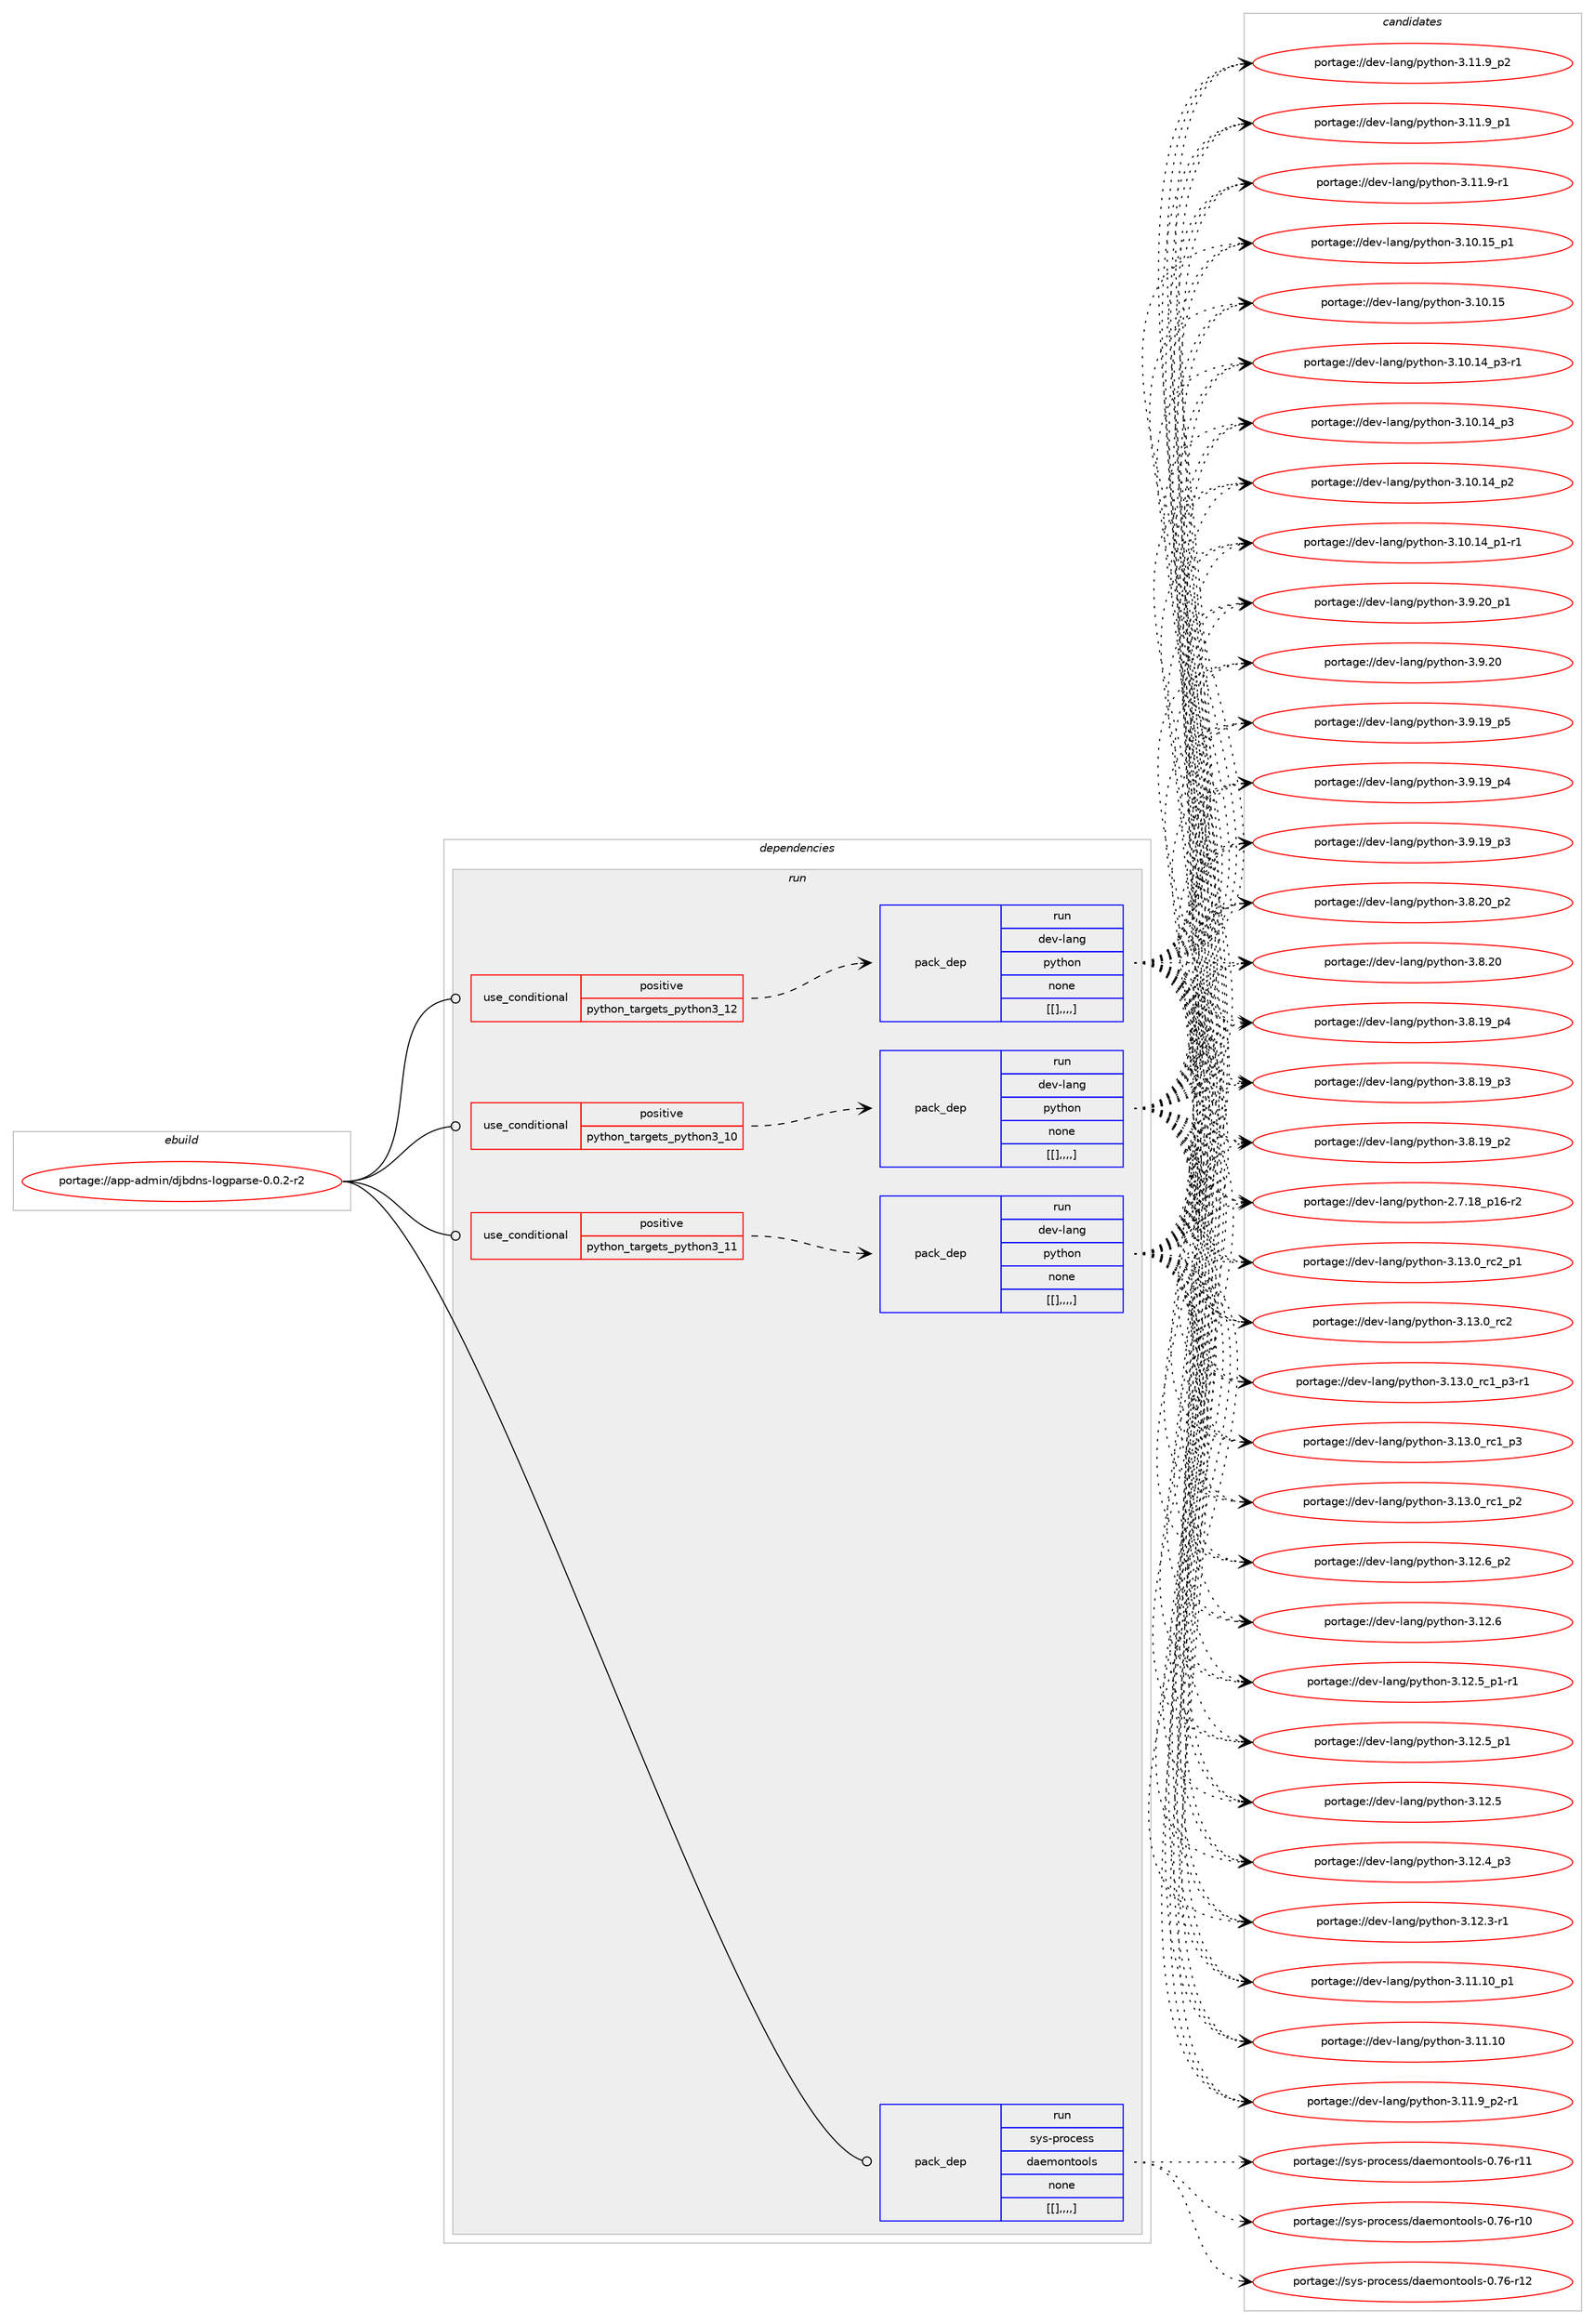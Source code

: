 digraph prolog {

# *************
# Graph options
# *************

newrank=true;
concentrate=true;
compound=true;
graph [rankdir=LR,fontname=Helvetica,fontsize=10,ranksep=1.5];#, ranksep=2.5, nodesep=0.2];
edge  [arrowhead=vee];
node  [fontname=Helvetica,fontsize=10];

# **********
# The ebuild
# **********

subgraph cluster_leftcol {
color=gray;
label=<<i>ebuild</i>>;
id [label="portage://app-admin/djbdns-logparse-0.0.2-r2", color=red, width=4, href="../app-admin/djbdns-logparse-0.0.2-r2.svg"];
}

# ****************
# The dependencies
# ****************

subgraph cluster_midcol {
color=gray;
label=<<i>dependencies</i>>;
subgraph cluster_compile {
fillcolor="#eeeeee";
style=filled;
label=<<i>compile</i>>;
}
subgraph cluster_compileandrun {
fillcolor="#eeeeee";
style=filled;
label=<<i>compile and run</i>>;
}
subgraph cluster_run {
fillcolor="#eeeeee";
style=filled;
label=<<i>run</i>>;
subgraph cond569 {
dependency2504 [label=<<TABLE BORDER="0" CELLBORDER="1" CELLSPACING="0" CELLPADDING="4"><TR><TD ROWSPAN="3" CELLPADDING="10">use_conditional</TD></TR><TR><TD>positive</TD></TR><TR><TD>python_targets_python3_10</TD></TR></TABLE>>, shape=none, color=red];
subgraph pack1930 {
dependency2505 [label=<<TABLE BORDER="0" CELLBORDER="1" CELLSPACING="0" CELLPADDING="4" WIDTH="220"><TR><TD ROWSPAN="6" CELLPADDING="30">pack_dep</TD></TR><TR><TD WIDTH="110">run</TD></TR><TR><TD>dev-lang</TD></TR><TR><TD>python</TD></TR><TR><TD>none</TD></TR><TR><TD>[[],,,,]</TD></TR></TABLE>>, shape=none, color=blue];
}
dependency2504:e -> dependency2505:w [weight=20,style="dashed",arrowhead="vee"];
}
id:e -> dependency2504:w [weight=20,style="solid",arrowhead="odot"];
subgraph cond570 {
dependency2506 [label=<<TABLE BORDER="0" CELLBORDER="1" CELLSPACING="0" CELLPADDING="4"><TR><TD ROWSPAN="3" CELLPADDING="10">use_conditional</TD></TR><TR><TD>positive</TD></TR><TR><TD>python_targets_python3_11</TD></TR></TABLE>>, shape=none, color=red];
subgraph pack1931 {
dependency2507 [label=<<TABLE BORDER="0" CELLBORDER="1" CELLSPACING="0" CELLPADDING="4" WIDTH="220"><TR><TD ROWSPAN="6" CELLPADDING="30">pack_dep</TD></TR><TR><TD WIDTH="110">run</TD></TR><TR><TD>dev-lang</TD></TR><TR><TD>python</TD></TR><TR><TD>none</TD></TR><TR><TD>[[],,,,]</TD></TR></TABLE>>, shape=none, color=blue];
}
dependency2506:e -> dependency2507:w [weight=20,style="dashed",arrowhead="vee"];
}
id:e -> dependency2506:w [weight=20,style="solid",arrowhead="odot"];
subgraph cond571 {
dependency2508 [label=<<TABLE BORDER="0" CELLBORDER="1" CELLSPACING="0" CELLPADDING="4"><TR><TD ROWSPAN="3" CELLPADDING="10">use_conditional</TD></TR><TR><TD>positive</TD></TR><TR><TD>python_targets_python3_12</TD></TR></TABLE>>, shape=none, color=red];
subgraph pack1932 {
dependency2509 [label=<<TABLE BORDER="0" CELLBORDER="1" CELLSPACING="0" CELLPADDING="4" WIDTH="220"><TR><TD ROWSPAN="6" CELLPADDING="30">pack_dep</TD></TR><TR><TD WIDTH="110">run</TD></TR><TR><TD>dev-lang</TD></TR><TR><TD>python</TD></TR><TR><TD>none</TD></TR><TR><TD>[[],,,,]</TD></TR></TABLE>>, shape=none, color=blue];
}
dependency2508:e -> dependency2509:w [weight=20,style="dashed",arrowhead="vee"];
}
id:e -> dependency2508:w [weight=20,style="solid",arrowhead="odot"];
subgraph pack1933 {
dependency2510 [label=<<TABLE BORDER="0" CELLBORDER="1" CELLSPACING="0" CELLPADDING="4" WIDTH="220"><TR><TD ROWSPAN="6" CELLPADDING="30">pack_dep</TD></TR><TR><TD WIDTH="110">run</TD></TR><TR><TD>sys-process</TD></TR><TR><TD>daemontools</TD></TR><TR><TD>none</TD></TR><TR><TD>[[],,,,]</TD></TR></TABLE>>, shape=none, color=blue];
}
id:e -> dependency2510:w [weight=20,style="solid",arrowhead="odot"];
}
}

# **************
# The candidates
# **************

subgraph cluster_choices {
rank=same;
color=gray;
label=<<i>candidates</i>>;

subgraph choice1930 {
color=black;
nodesep=1;
choice100101118451089711010347112121116104111110455146495146489511499509511249 [label="portage://dev-lang/python-3.13.0_rc2_p1", color=red, width=4,href="../dev-lang/python-3.13.0_rc2_p1.svg"];
choice10010111845108971101034711212111610411111045514649514648951149950 [label="portage://dev-lang/python-3.13.0_rc2", color=red, width=4,href="../dev-lang/python-3.13.0_rc2.svg"];
choice1001011184510897110103471121211161041111104551464951464895114994995112514511449 [label="portage://dev-lang/python-3.13.0_rc1_p3-r1", color=red, width=4,href="../dev-lang/python-3.13.0_rc1_p3-r1.svg"];
choice100101118451089711010347112121116104111110455146495146489511499499511251 [label="portage://dev-lang/python-3.13.0_rc1_p3", color=red, width=4,href="../dev-lang/python-3.13.0_rc1_p3.svg"];
choice100101118451089711010347112121116104111110455146495146489511499499511250 [label="portage://dev-lang/python-3.13.0_rc1_p2", color=red, width=4,href="../dev-lang/python-3.13.0_rc1_p2.svg"];
choice100101118451089711010347112121116104111110455146495046549511250 [label="portage://dev-lang/python-3.12.6_p2", color=red, width=4,href="../dev-lang/python-3.12.6_p2.svg"];
choice10010111845108971101034711212111610411111045514649504654 [label="portage://dev-lang/python-3.12.6", color=red, width=4,href="../dev-lang/python-3.12.6.svg"];
choice1001011184510897110103471121211161041111104551464950465395112494511449 [label="portage://dev-lang/python-3.12.5_p1-r1", color=red, width=4,href="../dev-lang/python-3.12.5_p1-r1.svg"];
choice100101118451089711010347112121116104111110455146495046539511249 [label="portage://dev-lang/python-3.12.5_p1", color=red, width=4,href="../dev-lang/python-3.12.5_p1.svg"];
choice10010111845108971101034711212111610411111045514649504653 [label="portage://dev-lang/python-3.12.5", color=red, width=4,href="../dev-lang/python-3.12.5.svg"];
choice100101118451089711010347112121116104111110455146495046529511251 [label="portage://dev-lang/python-3.12.4_p3", color=red, width=4,href="../dev-lang/python-3.12.4_p3.svg"];
choice100101118451089711010347112121116104111110455146495046514511449 [label="portage://dev-lang/python-3.12.3-r1", color=red, width=4,href="../dev-lang/python-3.12.3-r1.svg"];
choice10010111845108971101034711212111610411111045514649494649489511249 [label="portage://dev-lang/python-3.11.10_p1", color=red, width=4,href="../dev-lang/python-3.11.10_p1.svg"];
choice1001011184510897110103471121211161041111104551464949464948 [label="portage://dev-lang/python-3.11.10", color=red, width=4,href="../dev-lang/python-3.11.10.svg"];
choice1001011184510897110103471121211161041111104551464949465795112504511449 [label="portage://dev-lang/python-3.11.9_p2-r1", color=red, width=4,href="../dev-lang/python-3.11.9_p2-r1.svg"];
choice100101118451089711010347112121116104111110455146494946579511250 [label="portage://dev-lang/python-3.11.9_p2", color=red, width=4,href="../dev-lang/python-3.11.9_p2.svg"];
choice100101118451089711010347112121116104111110455146494946579511249 [label="portage://dev-lang/python-3.11.9_p1", color=red, width=4,href="../dev-lang/python-3.11.9_p1.svg"];
choice100101118451089711010347112121116104111110455146494946574511449 [label="portage://dev-lang/python-3.11.9-r1", color=red, width=4,href="../dev-lang/python-3.11.9-r1.svg"];
choice10010111845108971101034711212111610411111045514649484649539511249 [label="portage://dev-lang/python-3.10.15_p1", color=red, width=4,href="../dev-lang/python-3.10.15_p1.svg"];
choice1001011184510897110103471121211161041111104551464948464953 [label="portage://dev-lang/python-3.10.15", color=red, width=4,href="../dev-lang/python-3.10.15.svg"];
choice100101118451089711010347112121116104111110455146494846495295112514511449 [label="portage://dev-lang/python-3.10.14_p3-r1", color=red, width=4,href="../dev-lang/python-3.10.14_p3-r1.svg"];
choice10010111845108971101034711212111610411111045514649484649529511251 [label="portage://dev-lang/python-3.10.14_p3", color=red, width=4,href="../dev-lang/python-3.10.14_p3.svg"];
choice10010111845108971101034711212111610411111045514649484649529511250 [label="portage://dev-lang/python-3.10.14_p2", color=red, width=4,href="../dev-lang/python-3.10.14_p2.svg"];
choice100101118451089711010347112121116104111110455146494846495295112494511449 [label="portage://dev-lang/python-3.10.14_p1-r1", color=red, width=4,href="../dev-lang/python-3.10.14_p1-r1.svg"];
choice100101118451089711010347112121116104111110455146574650489511249 [label="portage://dev-lang/python-3.9.20_p1", color=red, width=4,href="../dev-lang/python-3.9.20_p1.svg"];
choice10010111845108971101034711212111610411111045514657465048 [label="portage://dev-lang/python-3.9.20", color=red, width=4,href="../dev-lang/python-3.9.20.svg"];
choice100101118451089711010347112121116104111110455146574649579511253 [label="portage://dev-lang/python-3.9.19_p5", color=red, width=4,href="../dev-lang/python-3.9.19_p5.svg"];
choice100101118451089711010347112121116104111110455146574649579511252 [label="portage://dev-lang/python-3.9.19_p4", color=red, width=4,href="../dev-lang/python-3.9.19_p4.svg"];
choice100101118451089711010347112121116104111110455146574649579511251 [label="portage://dev-lang/python-3.9.19_p3", color=red, width=4,href="../dev-lang/python-3.9.19_p3.svg"];
choice100101118451089711010347112121116104111110455146564650489511250 [label="portage://dev-lang/python-3.8.20_p2", color=red, width=4,href="../dev-lang/python-3.8.20_p2.svg"];
choice10010111845108971101034711212111610411111045514656465048 [label="portage://dev-lang/python-3.8.20", color=red, width=4,href="../dev-lang/python-3.8.20.svg"];
choice100101118451089711010347112121116104111110455146564649579511252 [label="portage://dev-lang/python-3.8.19_p4", color=red, width=4,href="../dev-lang/python-3.8.19_p4.svg"];
choice100101118451089711010347112121116104111110455146564649579511251 [label="portage://dev-lang/python-3.8.19_p3", color=red, width=4,href="../dev-lang/python-3.8.19_p3.svg"];
choice100101118451089711010347112121116104111110455146564649579511250 [label="portage://dev-lang/python-3.8.19_p2", color=red, width=4,href="../dev-lang/python-3.8.19_p2.svg"];
choice100101118451089711010347112121116104111110455046554649569511249544511450 [label="portage://dev-lang/python-2.7.18_p16-r2", color=red, width=4,href="../dev-lang/python-2.7.18_p16-r2.svg"];
dependency2505:e -> choice100101118451089711010347112121116104111110455146495146489511499509511249:w [style=dotted,weight="100"];
dependency2505:e -> choice10010111845108971101034711212111610411111045514649514648951149950:w [style=dotted,weight="100"];
dependency2505:e -> choice1001011184510897110103471121211161041111104551464951464895114994995112514511449:w [style=dotted,weight="100"];
dependency2505:e -> choice100101118451089711010347112121116104111110455146495146489511499499511251:w [style=dotted,weight="100"];
dependency2505:e -> choice100101118451089711010347112121116104111110455146495146489511499499511250:w [style=dotted,weight="100"];
dependency2505:e -> choice100101118451089711010347112121116104111110455146495046549511250:w [style=dotted,weight="100"];
dependency2505:e -> choice10010111845108971101034711212111610411111045514649504654:w [style=dotted,weight="100"];
dependency2505:e -> choice1001011184510897110103471121211161041111104551464950465395112494511449:w [style=dotted,weight="100"];
dependency2505:e -> choice100101118451089711010347112121116104111110455146495046539511249:w [style=dotted,weight="100"];
dependency2505:e -> choice10010111845108971101034711212111610411111045514649504653:w [style=dotted,weight="100"];
dependency2505:e -> choice100101118451089711010347112121116104111110455146495046529511251:w [style=dotted,weight="100"];
dependency2505:e -> choice100101118451089711010347112121116104111110455146495046514511449:w [style=dotted,weight="100"];
dependency2505:e -> choice10010111845108971101034711212111610411111045514649494649489511249:w [style=dotted,weight="100"];
dependency2505:e -> choice1001011184510897110103471121211161041111104551464949464948:w [style=dotted,weight="100"];
dependency2505:e -> choice1001011184510897110103471121211161041111104551464949465795112504511449:w [style=dotted,weight="100"];
dependency2505:e -> choice100101118451089711010347112121116104111110455146494946579511250:w [style=dotted,weight="100"];
dependency2505:e -> choice100101118451089711010347112121116104111110455146494946579511249:w [style=dotted,weight="100"];
dependency2505:e -> choice100101118451089711010347112121116104111110455146494946574511449:w [style=dotted,weight="100"];
dependency2505:e -> choice10010111845108971101034711212111610411111045514649484649539511249:w [style=dotted,weight="100"];
dependency2505:e -> choice1001011184510897110103471121211161041111104551464948464953:w [style=dotted,weight="100"];
dependency2505:e -> choice100101118451089711010347112121116104111110455146494846495295112514511449:w [style=dotted,weight="100"];
dependency2505:e -> choice10010111845108971101034711212111610411111045514649484649529511251:w [style=dotted,weight="100"];
dependency2505:e -> choice10010111845108971101034711212111610411111045514649484649529511250:w [style=dotted,weight="100"];
dependency2505:e -> choice100101118451089711010347112121116104111110455146494846495295112494511449:w [style=dotted,weight="100"];
dependency2505:e -> choice100101118451089711010347112121116104111110455146574650489511249:w [style=dotted,weight="100"];
dependency2505:e -> choice10010111845108971101034711212111610411111045514657465048:w [style=dotted,weight="100"];
dependency2505:e -> choice100101118451089711010347112121116104111110455146574649579511253:w [style=dotted,weight="100"];
dependency2505:e -> choice100101118451089711010347112121116104111110455146574649579511252:w [style=dotted,weight="100"];
dependency2505:e -> choice100101118451089711010347112121116104111110455146574649579511251:w [style=dotted,weight="100"];
dependency2505:e -> choice100101118451089711010347112121116104111110455146564650489511250:w [style=dotted,weight="100"];
dependency2505:e -> choice10010111845108971101034711212111610411111045514656465048:w [style=dotted,weight="100"];
dependency2505:e -> choice100101118451089711010347112121116104111110455146564649579511252:w [style=dotted,weight="100"];
dependency2505:e -> choice100101118451089711010347112121116104111110455146564649579511251:w [style=dotted,weight="100"];
dependency2505:e -> choice100101118451089711010347112121116104111110455146564649579511250:w [style=dotted,weight="100"];
dependency2505:e -> choice100101118451089711010347112121116104111110455046554649569511249544511450:w [style=dotted,weight="100"];
}
subgraph choice1931 {
color=black;
nodesep=1;
choice100101118451089711010347112121116104111110455146495146489511499509511249 [label="portage://dev-lang/python-3.13.0_rc2_p1", color=red, width=4,href="../dev-lang/python-3.13.0_rc2_p1.svg"];
choice10010111845108971101034711212111610411111045514649514648951149950 [label="portage://dev-lang/python-3.13.0_rc2", color=red, width=4,href="../dev-lang/python-3.13.0_rc2.svg"];
choice1001011184510897110103471121211161041111104551464951464895114994995112514511449 [label="portage://dev-lang/python-3.13.0_rc1_p3-r1", color=red, width=4,href="../dev-lang/python-3.13.0_rc1_p3-r1.svg"];
choice100101118451089711010347112121116104111110455146495146489511499499511251 [label="portage://dev-lang/python-3.13.0_rc1_p3", color=red, width=4,href="../dev-lang/python-3.13.0_rc1_p3.svg"];
choice100101118451089711010347112121116104111110455146495146489511499499511250 [label="portage://dev-lang/python-3.13.0_rc1_p2", color=red, width=4,href="../dev-lang/python-3.13.0_rc1_p2.svg"];
choice100101118451089711010347112121116104111110455146495046549511250 [label="portage://dev-lang/python-3.12.6_p2", color=red, width=4,href="../dev-lang/python-3.12.6_p2.svg"];
choice10010111845108971101034711212111610411111045514649504654 [label="portage://dev-lang/python-3.12.6", color=red, width=4,href="../dev-lang/python-3.12.6.svg"];
choice1001011184510897110103471121211161041111104551464950465395112494511449 [label="portage://dev-lang/python-3.12.5_p1-r1", color=red, width=4,href="../dev-lang/python-3.12.5_p1-r1.svg"];
choice100101118451089711010347112121116104111110455146495046539511249 [label="portage://dev-lang/python-3.12.5_p1", color=red, width=4,href="../dev-lang/python-3.12.5_p1.svg"];
choice10010111845108971101034711212111610411111045514649504653 [label="portage://dev-lang/python-3.12.5", color=red, width=4,href="../dev-lang/python-3.12.5.svg"];
choice100101118451089711010347112121116104111110455146495046529511251 [label="portage://dev-lang/python-3.12.4_p3", color=red, width=4,href="../dev-lang/python-3.12.4_p3.svg"];
choice100101118451089711010347112121116104111110455146495046514511449 [label="portage://dev-lang/python-3.12.3-r1", color=red, width=4,href="../dev-lang/python-3.12.3-r1.svg"];
choice10010111845108971101034711212111610411111045514649494649489511249 [label="portage://dev-lang/python-3.11.10_p1", color=red, width=4,href="../dev-lang/python-3.11.10_p1.svg"];
choice1001011184510897110103471121211161041111104551464949464948 [label="portage://dev-lang/python-3.11.10", color=red, width=4,href="../dev-lang/python-3.11.10.svg"];
choice1001011184510897110103471121211161041111104551464949465795112504511449 [label="portage://dev-lang/python-3.11.9_p2-r1", color=red, width=4,href="../dev-lang/python-3.11.9_p2-r1.svg"];
choice100101118451089711010347112121116104111110455146494946579511250 [label="portage://dev-lang/python-3.11.9_p2", color=red, width=4,href="../dev-lang/python-3.11.9_p2.svg"];
choice100101118451089711010347112121116104111110455146494946579511249 [label="portage://dev-lang/python-3.11.9_p1", color=red, width=4,href="../dev-lang/python-3.11.9_p1.svg"];
choice100101118451089711010347112121116104111110455146494946574511449 [label="portage://dev-lang/python-3.11.9-r1", color=red, width=4,href="../dev-lang/python-3.11.9-r1.svg"];
choice10010111845108971101034711212111610411111045514649484649539511249 [label="portage://dev-lang/python-3.10.15_p1", color=red, width=4,href="../dev-lang/python-3.10.15_p1.svg"];
choice1001011184510897110103471121211161041111104551464948464953 [label="portage://dev-lang/python-3.10.15", color=red, width=4,href="../dev-lang/python-3.10.15.svg"];
choice100101118451089711010347112121116104111110455146494846495295112514511449 [label="portage://dev-lang/python-3.10.14_p3-r1", color=red, width=4,href="../dev-lang/python-3.10.14_p3-r1.svg"];
choice10010111845108971101034711212111610411111045514649484649529511251 [label="portage://dev-lang/python-3.10.14_p3", color=red, width=4,href="../dev-lang/python-3.10.14_p3.svg"];
choice10010111845108971101034711212111610411111045514649484649529511250 [label="portage://dev-lang/python-3.10.14_p2", color=red, width=4,href="../dev-lang/python-3.10.14_p2.svg"];
choice100101118451089711010347112121116104111110455146494846495295112494511449 [label="portage://dev-lang/python-3.10.14_p1-r1", color=red, width=4,href="../dev-lang/python-3.10.14_p1-r1.svg"];
choice100101118451089711010347112121116104111110455146574650489511249 [label="portage://dev-lang/python-3.9.20_p1", color=red, width=4,href="../dev-lang/python-3.9.20_p1.svg"];
choice10010111845108971101034711212111610411111045514657465048 [label="portage://dev-lang/python-3.9.20", color=red, width=4,href="../dev-lang/python-3.9.20.svg"];
choice100101118451089711010347112121116104111110455146574649579511253 [label="portage://dev-lang/python-3.9.19_p5", color=red, width=4,href="../dev-lang/python-3.9.19_p5.svg"];
choice100101118451089711010347112121116104111110455146574649579511252 [label="portage://dev-lang/python-3.9.19_p4", color=red, width=4,href="../dev-lang/python-3.9.19_p4.svg"];
choice100101118451089711010347112121116104111110455146574649579511251 [label="portage://dev-lang/python-3.9.19_p3", color=red, width=4,href="../dev-lang/python-3.9.19_p3.svg"];
choice100101118451089711010347112121116104111110455146564650489511250 [label="portage://dev-lang/python-3.8.20_p2", color=red, width=4,href="../dev-lang/python-3.8.20_p2.svg"];
choice10010111845108971101034711212111610411111045514656465048 [label="portage://dev-lang/python-3.8.20", color=red, width=4,href="../dev-lang/python-3.8.20.svg"];
choice100101118451089711010347112121116104111110455146564649579511252 [label="portage://dev-lang/python-3.8.19_p4", color=red, width=4,href="../dev-lang/python-3.8.19_p4.svg"];
choice100101118451089711010347112121116104111110455146564649579511251 [label="portage://dev-lang/python-3.8.19_p3", color=red, width=4,href="../dev-lang/python-3.8.19_p3.svg"];
choice100101118451089711010347112121116104111110455146564649579511250 [label="portage://dev-lang/python-3.8.19_p2", color=red, width=4,href="../dev-lang/python-3.8.19_p2.svg"];
choice100101118451089711010347112121116104111110455046554649569511249544511450 [label="portage://dev-lang/python-2.7.18_p16-r2", color=red, width=4,href="../dev-lang/python-2.7.18_p16-r2.svg"];
dependency2507:e -> choice100101118451089711010347112121116104111110455146495146489511499509511249:w [style=dotted,weight="100"];
dependency2507:e -> choice10010111845108971101034711212111610411111045514649514648951149950:w [style=dotted,weight="100"];
dependency2507:e -> choice1001011184510897110103471121211161041111104551464951464895114994995112514511449:w [style=dotted,weight="100"];
dependency2507:e -> choice100101118451089711010347112121116104111110455146495146489511499499511251:w [style=dotted,weight="100"];
dependency2507:e -> choice100101118451089711010347112121116104111110455146495146489511499499511250:w [style=dotted,weight="100"];
dependency2507:e -> choice100101118451089711010347112121116104111110455146495046549511250:w [style=dotted,weight="100"];
dependency2507:e -> choice10010111845108971101034711212111610411111045514649504654:w [style=dotted,weight="100"];
dependency2507:e -> choice1001011184510897110103471121211161041111104551464950465395112494511449:w [style=dotted,weight="100"];
dependency2507:e -> choice100101118451089711010347112121116104111110455146495046539511249:w [style=dotted,weight="100"];
dependency2507:e -> choice10010111845108971101034711212111610411111045514649504653:w [style=dotted,weight="100"];
dependency2507:e -> choice100101118451089711010347112121116104111110455146495046529511251:w [style=dotted,weight="100"];
dependency2507:e -> choice100101118451089711010347112121116104111110455146495046514511449:w [style=dotted,weight="100"];
dependency2507:e -> choice10010111845108971101034711212111610411111045514649494649489511249:w [style=dotted,weight="100"];
dependency2507:e -> choice1001011184510897110103471121211161041111104551464949464948:w [style=dotted,weight="100"];
dependency2507:e -> choice1001011184510897110103471121211161041111104551464949465795112504511449:w [style=dotted,weight="100"];
dependency2507:e -> choice100101118451089711010347112121116104111110455146494946579511250:w [style=dotted,weight="100"];
dependency2507:e -> choice100101118451089711010347112121116104111110455146494946579511249:w [style=dotted,weight="100"];
dependency2507:e -> choice100101118451089711010347112121116104111110455146494946574511449:w [style=dotted,weight="100"];
dependency2507:e -> choice10010111845108971101034711212111610411111045514649484649539511249:w [style=dotted,weight="100"];
dependency2507:e -> choice1001011184510897110103471121211161041111104551464948464953:w [style=dotted,weight="100"];
dependency2507:e -> choice100101118451089711010347112121116104111110455146494846495295112514511449:w [style=dotted,weight="100"];
dependency2507:e -> choice10010111845108971101034711212111610411111045514649484649529511251:w [style=dotted,weight="100"];
dependency2507:e -> choice10010111845108971101034711212111610411111045514649484649529511250:w [style=dotted,weight="100"];
dependency2507:e -> choice100101118451089711010347112121116104111110455146494846495295112494511449:w [style=dotted,weight="100"];
dependency2507:e -> choice100101118451089711010347112121116104111110455146574650489511249:w [style=dotted,weight="100"];
dependency2507:e -> choice10010111845108971101034711212111610411111045514657465048:w [style=dotted,weight="100"];
dependency2507:e -> choice100101118451089711010347112121116104111110455146574649579511253:w [style=dotted,weight="100"];
dependency2507:e -> choice100101118451089711010347112121116104111110455146574649579511252:w [style=dotted,weight="100"];
dependency2507:e -> choice100101118451089711010347112121116104111110455146574649579511251:w [style=dotted,weight="100"];
dependency2507:e -> choice100101118451089711010347112121116104111110455146564650489511250:w [style=dotted,weight="100"];
dependency2507:e -> choice10010111845108971101034711212111610411111045514656465048:w [style=dotted,weight="100"];
dependency2507:e -> choice100101118451089711010347112121116104111110455146564649579511252:w [style=dotted,weight="100"];
dependency2507:e -> choice100101118451089711010347112121116104111110455146564649579511251:w [style=dotted,weight="100"];
dependency2507:e -> choice100101118451089711010347112121116104111110455146564649579511250:w [style=dotted,weight="100"];
dependency2507:e -> choice100101118451089711010347112121116104111110455046554649569511249544511450:w [style=dotted,weight="100"];
}
subgraph choice1932 {
color=black;
nodesep=1;
choice100101118451089711010347112121116104111110455146495146489511499509511249 [label="portage://dev-lang/python-3.13.0_rc2_p1", color=red, width=4,href="../dev-lang/python-3.13.0_rc2_p1.svg"];
choice10010111845108971101034711212111610411111045514649514648951149950 [label="portage://dev-lang/python-3.13.0_rc2", color=red, width=4,href="../dev-lang/python-3.13.0_rc2.svg"];
choice1001011184510897110103471121211161041111104551464951464895114994995112514511449 [label="portage://dev-lang/python-3.13.0_rc1_p3-r1", color=red, width=4,href="../dev-lang/python-3.13.0_rc1_p3-r1.svg"];
choice100101118451089711010347112121116104111110455146495146489511499499511251 [label="portage://dev-lang/python-3.13.0_rc1_p3", color=red, width=4,href="../dev-lang/python-3.13.0_rc1_p3.svg"];
choice100101118451089711010347112121116104111110455146495146489511499499511250 [label="portage://dev-lang/python-3.13.0_rc1_p2", color=red, width=4,href="../dev-lang/python-3.13.0_rc1_p2.svg"];
choice100101118451089711010347112121116104111110455146495046549511250 [label="portage://dev-lang/python-3.12.6_p2", color=red, width=4,href="../dev-lang/python-3.12.6_p2.svg"];
choice10010111845108971101034711212111610411111045514649504654 [label="portage://dev-lang/python-3.12.6", color=red, width=4,href="../dev-lang/python-3.12.6.svg"];
choice1001011184510897110103471121211161041111104551464950465395112494511449 [label="portage://dev-lang/python-3.12.5_p1-r1", color=red, width=4,href="../dev-lang/python-3.12.5_p1-r1.svg"];
choice100101118451089711010347112121116104111110455146495046539511249 [label="portage://dev-lang/python-3.12.5_p1", color=red, width=4,href="../dev-lang/python-3.12.5_p1.svg"];
choice10010111845108971101034711212111610411111045514649504653 [label="portage://dev-lang/python-3.12.5", color=red, width=4,href="../dev-lang/python-3.12.5.svg"];
choice100101118451089711010347112121116104111110455146495046529511251 [label="portage://dev-lang/python-3.12.4_p3", color=red, width=4,href="../dev-lang/python-3.12.4_p3.svg"];
choice100101118451089711010347112121116104111110455146495046514511449 [label="portage://dev-lang/python-3.12.3-r1", color=red, width=4,href="../dev-lang/python-3.12.3-r1.svg"];
choice10010111845108971101034711212111610411111045514649494649489511249 [label="portage://dev-lang/python-3.11.10_p1", color=red, width=4,href="../dev-lang/python-3.11.10_p1.svg"];
choice1001011184510897110103471121211161041111104551464949464948 [label="portage://dev-lang/python-3.11.10", color=red, width=4,href="../dev-lang/python-3.11.10.svg"];
choice1001011184510897110103471121211161041111104551464949465795112504511449 [label="portage://dev-lang/python-3.11.9_p2-r1", color=red, width=4,href="../dev-lang/python-3.11.9_p2-r1.svg"];
choice100101118451089711010347112121116104111110455146494946579511250 [label="portage://dev-lang/python-3.11.9_p2", color=red, width=4,href="../dev-lang/python-3.11.9_p2.svg"];
choice100101118451089711010347112121116104111110455146494946579511249 [label="portage://dev-lang/python-3.11.9_p1", color=red, width=4,href="../dev-lang/python-3.11.9_p1.svg"];
choice100101118451089711010347112121116104111110455146494946574511449 [label="portage://dev-lang/python-3.11.9-r1", color=red, width=4,href="../dev-lang/python-3.11.9-r1.svg"];
choice10010111845108971101034711212111610411111045514649484649539511249 [label="portage://dev-lang/python-3.10.15_p1", color=red, width=4,href="../dev-lang/python-3.10.15_p1.svg"];
choice1001011184510897110103471121211161041111104551464948464953 [label="portage://dev-lang/python-3.10.15", color=red, width=4,href="../dev-lang/python-3.10.15.svg"];
choice100101118451089711010347112121116104111110455146494846495295112514511449 [label="portage://dev-lang/python-3.10.14_p3-r1", color=red, width=4,href="../dev-lang/python-3.10.14_p3-r1.svg"];
choice10010111845108971101034711212111610411111045514649484649529511251 [label="portage://dev-lang/python-3.10.14_p3", color=red, width=4,href="../dev-lang/python-3.10.14_p3.svg"];
choice10010111845108971101034711212111610411111045514649484649529511250 [label="portage://dev-lang/python-3.10.14_p2", color=red, width=4,href="../dev-lang/python-3.10.14_p2.svg"];
choice100101118451089711010347112121116104111110455146494846495295112494511449 [label="portage://dev-lang/python-3.10.14_p1-r1", color=red, width=4,href="../dev-lang/python-3.10.14_p1-r1.svg"];
choice100101118451089711010347112121116104111110455146574650489511249 [label="portage://dev-lang/python-3.9.20_p1", color=red, width=4,href="../dev-lang/python-3.9.20_p1.svg"];
choice10010111845108971101034711212111610411111045514657465048 [label="portage://dev-lang/python-3.9.20", color=red, width=4,href="../dev-lang/python-3.9.20.svg"];
choice100101118451089711010347112121116104111110455146574649579511253 [label="portage://dev-lang/python-3.9.19_p5", color=red, width=4,href="../dev-lang/python-3.9.19_p5.svg"];
choice100101118451089711010347112121116104111110455146574649579511252 [label="portage://dev-lang/python-3.9.19_p4", color=red, width=4,href="../dev-lang/python-3.9.19_p4.svg"];
choice100101118451089711010347112121116104111110455146574649579511251 [label="portage://dev-lang/python-3.9.19_p3", color=red, width=4,href="../dev-lang/python-3.9.19_p3.svg"];
choice100101118451089711010347112121116104111110455146564650489511250 [label="portage://dev-lang/python-3.8.20_p2", color=red, width=4,href="../dev-lang/python-3.8.20_p2.svg"];
choice10010111845108971101034711212111610411111045514656465048 [label="portage://dev-lang/python-3.8.20", color=red, width=4,href="../dev-lang/python-3.8.20.svg"];
choice100101118451089711010347112121116104111110455146564649579511252 [label="portage://dev-lang/python-3.8.19_p4", color=red, width=4,href="../dev-lang/python-3.8.19_p4.svg"];
choice100101118451089711010347112121116104111110455146564649579511251 [label="portage://dev-lang/python-3.8.19_p3", color=red, width=4,href="../dev-lang/python-3.8.19_p3.svg"];
choice100101118451089711010347112121116104111110455146564649579511250 [label="portage://dev-lang/python-3.8.19_p2", color=red, width=4,href="../dev-lang/python-3.8.19_p2.svg"];
choice100101118451089711010347112121116104111110455046554649569511249544511450 [label="portage://dev-lang/python-2.7.18_p16-r2", color=red, width=4,href="../dev-lang/python-2.7.18_p16-r2.svg"];
dependency2509:e -> choice100101118451089711010347112121116104111110455146495146489511499509511249:w [style=dotted,weight="100"];
dependency2509:e -> choice10010111845108971101034711212111610411111045514649514648951149950:w [style=dotted,weight="100"];
dependency2509:e -> choice1001011184510897110103471121211161041111104551464951464895114994995112514511449:w [style=dotted,weight="100"];
dependency2509:e -> choice100101118451089711010347112121116104111110455146495146489511499499511251:w [style=dotted,weight="100"];
dependency2509:e -> choice100101118451089711010347112121116104111110455146495146489511499499511250:w [style=dotted,weight="100"];
dependency2509:e -> choice100101118451089711010347112121116104111110455146495046549511250:w [style=dotted,weight="100"];
dependency2509:e -> choice10010111845108971101034711212111610411111045514649504654:w [style=dotted,weight="100"];
dependency2509:e -> choice1001011184510897110103471121211161041111104551464950465395112494511449:w [style=dotted,weight="100"];
dependency2509:e -> choice100101118451089711010347112121116104111110455146495046539511249:w [style=dotted,weight="100"];
dependency2509:e -> choice10010111845108971101034711212111610411111045514649504653:w [style=dotted,weight="100"];
dependency2509:e -> choice100101118451089711010347112121116104111110455146495046529511251:w [style=dotted,weight="100"];
dependency2509:e -> choice100101118451089711010347112121116104111110455146495046514511449:w [style=dotted,weight="100"];
dependency2509:e -> choice10010111845108971101034711212111610411111045514649494649489511249:w [style=dotted,weight="100"];
dependency2509:e -> choice1001011184510897110103471121211161041111104551464949464948:w [style=dotted,weight="100"];
dependency2509:e -> choice1001011184510897110103471121211161041111104551464949465795112504511449:w [style=dotted,weight="100"];
dependency2509:e -> choice100101118451089711010347112121116104111110455146494946579511250:w [style=dotted,weight="100"];
dependency2509:e -> choice100101118451089711010347112121116104111110455146494946579511249:w [style=dotted,weight="100"];
dependency2509:e -> choice100101118451089711010347112121116104111110455146494946574511449:w [style=dotted,weight="100"];
dependency2509:e -> choice10010111845108971101034711212111610411111045514649484649539511249:w [style=dotted,weight="100"];
dependency2509:e -> choice1001011184510897110103471121211161041111104551464948464953:w [style=dotted,weight="100"];
dependency2509:e -> choice100101118451089711010347112121116104111110455146494846495295112514511449:w [style=dotted,weight="100"];
dependency2509:e -> choice10010111845108971101034711212111610411111045514649484649529511251:w [style=dotted,weight="100"];
dependency2509:e -> choice10010111845108971101034711212111610411111045514649484649529511250:w [style=dotted,weight="100"];
dependency2509:e -> choice100101118451089711010347112121116104111110455146494846495295112494511449:w [style=dotted,weight="100"];
dependency2509:e -> choice100101118451089711010347112121116104111110455146574650489511249:w [style=dotted,weight="100"];
dependency2509:e -> choice10010111845108971101034711212111610411111045514657465048:w [style=dotted,weight="100"];
dependency2509:e -> choice100101118451089711010347112121116104111110455146574649579511253:w [style=dotted,weight="100"];
dependency2509:e -> choice100101118451089711010347112121116104111110455146574649579511252:w [style=dotted,weight="100"];
dependency2509:e -> choice100101118451089711010347112121116104111110455146574649579511251:w [style=dotted,weight="100"];
dependency2509:e -> choice100101118451089711010347112121116104111110455146564650489511250:w [style=dotted,weight="100"];
dependency2509:e -> choice10010111845108971101034711212111610411111045514656465048:w [style=dotted,weight="100"];
dependency2509:e -> choice100101118451089711010347112121116104111110455146564649579511252:w [style=dotted,weight="100"];
dependency2509:e -> choice100101118451089711010347112121116104111110455146564649579511251:w [style=dotted,weight="100"];
dependency2509:e -> choice100101118451089711010347112121116104111110455146564649579511250:w [style=dotted,weight="100"];
dependency2509:e -> choice100101118451089711010347112121116104111110455046554649569511249544511450:w [style=dotted,weight="100"];
}
subgraph choice1933 {
color=black;
nodesep=1;
choice115121115451121141119910111511547100971011091111101161111111081154548465554451144950 [label="portage://sys-process/daemontools-0.76-r12", color=red, width=4,href="../sys-process/daemontools-0.76-r12.svg"];
choice115121115451121141119910111511547100971011091111101161111111081154548465554451144949 [label="portage://sys-process/daemontools-0.76-r11", color=red, width=4,href="../sys-process/daemontools-0.76-r11.svg"];
choice115121115451121141119910111511547100971011091111101161111111081154548465554451144948 [label="portage://sys-process/daemontools-0.76-r10", color=red, width=4,href="../sys-process/daemontools-0.76-r10.svg"];
dependency2510:e -> choice115121115451121141119910111511547100971011091111101161111111081154548465554451144950:w [style=dotted,weight="100"];
dependency2510:e -> choice115121115451121141119910111511547100971011091111101161111111081154548465554451144949:w [style=dotted,weight="100"];
dependency2510:e -> choice115121115451121141119910111511547100971011091111101161111111081154548465554451144948:w [style=dotted,weight="100"];
}
}

}
